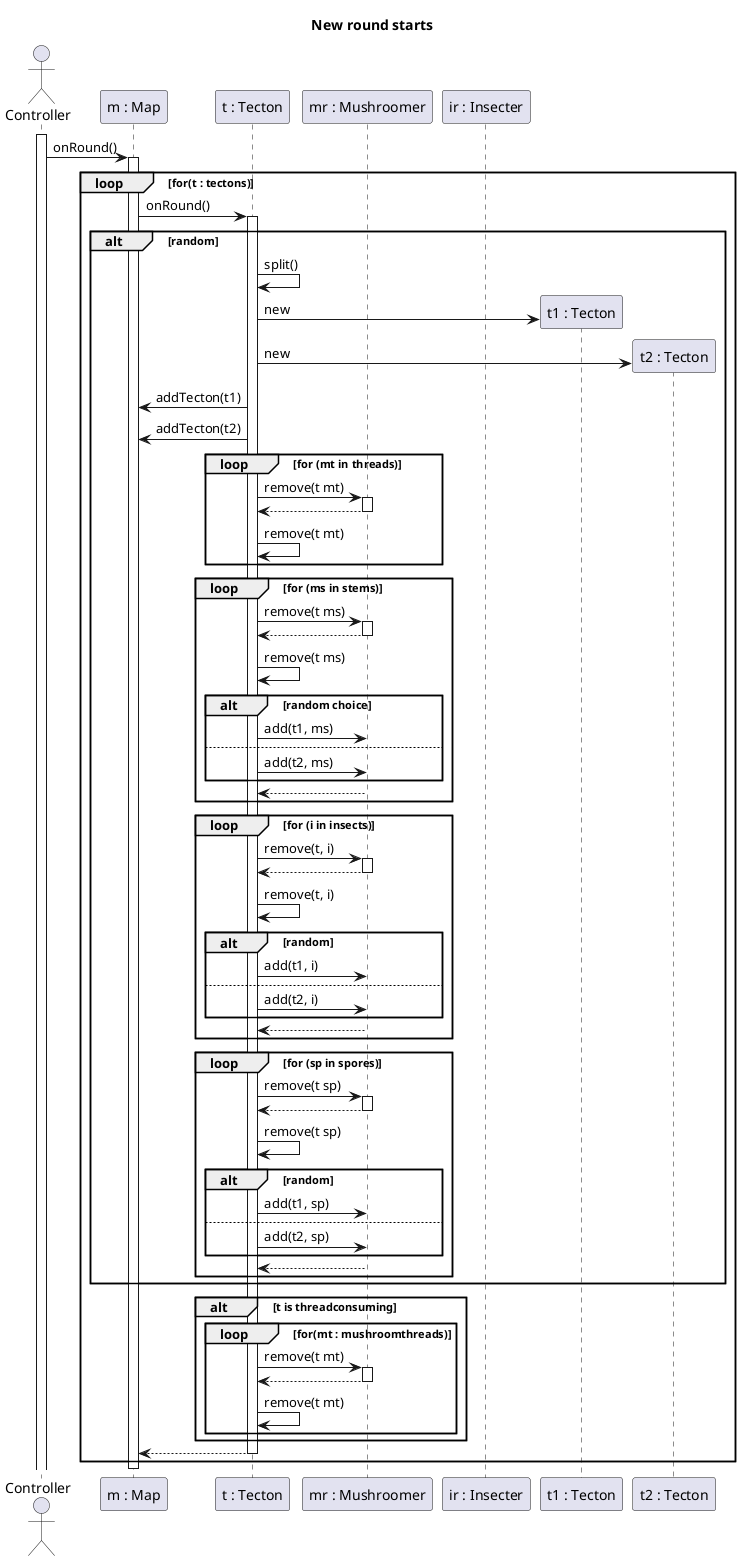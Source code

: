@startuml New round starts
title New round starts

actor Controller
participant "m : Map" as M
participant "t : Tecton" as T
participant "mr : Mushroomer" as MR
participant "ir : Insecter" as IR
participant "t1 : Tecton" as T1
participant "t2 : Tecton" as T2

activate Controller
Controller -> M : onRound()
activate M

loop for(t : tectons)
    M -> T : onRound()
    activate T

    alt random
        T -> T : split()
        create T1
        T -> T1 **: new
        create T2
        T -> T2 **: new
        T -> M : addTecton(t1)
        T -> M : addTecton(t2)
        
        loop for (mt in threads)
            T -> MR : remove(t mt)
            activate MR
            T <-- MR
            deactivate MR
            T -> T : remove(t mt)
        end
        
        loop for (ms in stems)
            T -> MR : remove(t ms)
            activate MR
            T <-- MR
            deactivate MR
            T -> T : remove(t ms)
            alt random choice
                T -> MR : add(t1, ms)
            else
                T -> MR : add(t2, ms)
            end
            activate MR
            T <-- MR
            deactivate MR
        end
        
        loop for (i in insects)
            T -> MR : remove(t, i)
            activate MR
            T <-- MR
            deactivate MR
            T -> T : remove(t, i)
            alt random
                T -> MR : add(t1, i)
            else
                T -> MR : add(t2, i)
            end
            activate MR
            T <-- MR
            deactivate MR
        end
        
        loop for (sp in spores)
            T -> MR : remove(t sp)
            activate MR
            T <-- MR
            deactivate MR
            T -> T : remove(t sp)
            alt random 
                T -> MR : add(t1, sp)
            else
                T -> MR : add(t2, sp)
            end
            activate MR
            T <-- MR
            deactivate MR
        end
    end

    alt t is threadconsuming
        loop for(mt : mushroomthreads)
            T -> MR : remove(t mt)
            activate MR
            T <-- MR
            deactivate MR
            T -> T : remove(t mt)
        end
    end

    M <-- T
    deactivate T
end
deactivate M

@enduml